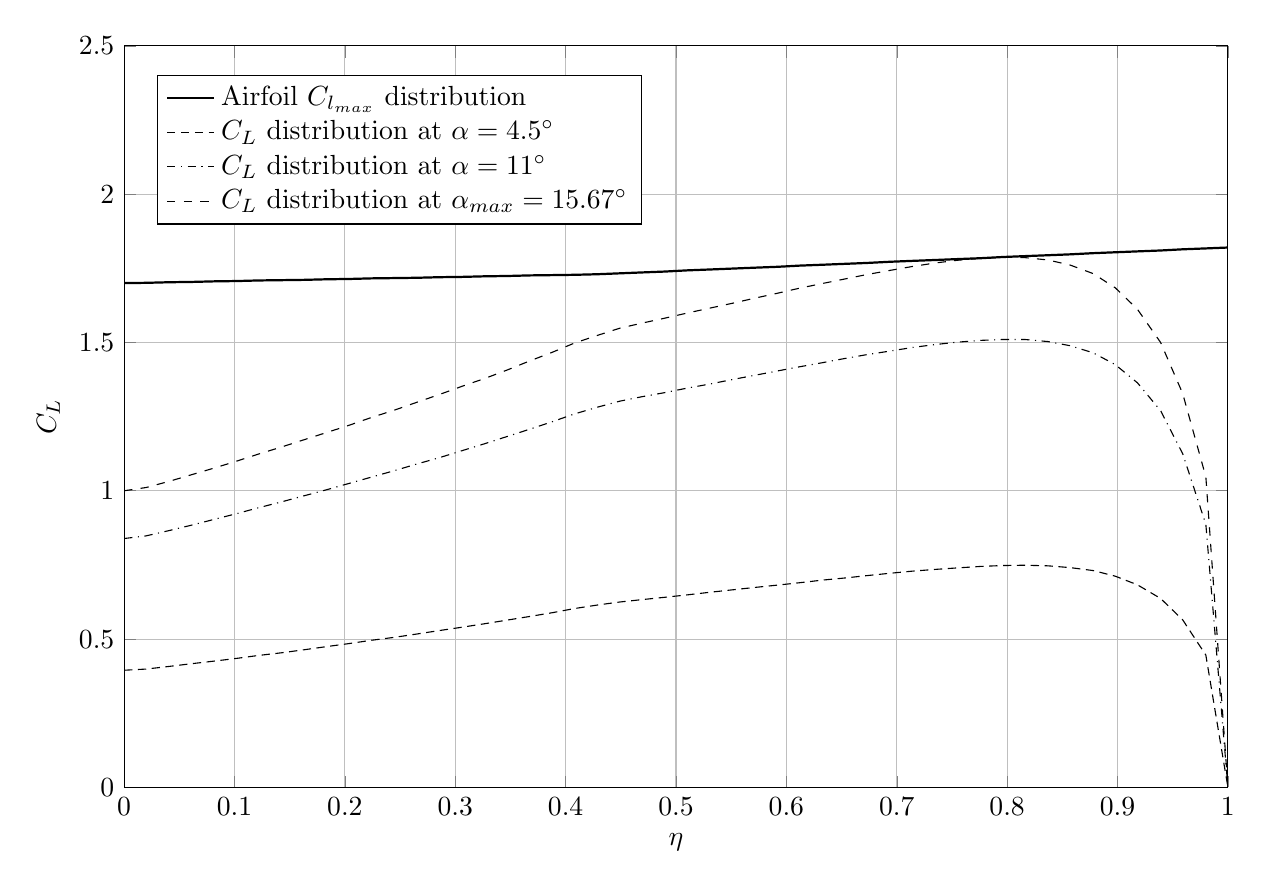 %Stall Path of Wing 

\begin{tikzpicture}
\begin{axis}[
width=15.6cm,
height=11cm,
scaled ticks=false, tick label style={/pgf/number format/fixed},
xmin=0,
xmax=1,
xlabel={$\eta$},
xmajorgrids,
ymin=0,
ymax=2.5,
ylabel={$C_L$ },
ymajorgrids,
legend style={at={(0.03,0.86)},anchor=west,draw=black,fill=white,legend cell align=left},
legend entries = {Airfoil $C_{l_{max}}$ distribution\\$C_L$ distribution at $\alpha = 4.5^{\circ}$\\$C_L$ distribution at $\alpha = 11^{\circ}$\\$C_L$ distribution at $\alpha_{max} = 15.67^{\circ}$\\}
]

\addplot [
color=black,
thick
]
table[row sep=crcr]{
0.0	1.7\\
0.02	1.701\\
0.041	1.703\\
0.061	1.704\\
0.082	1.706\\
0.102	1.707\\
0.122	1.709\\
0.143	1.71\\
0.163	1.711\\
0.184	1.713\\
0.204	1.714\\
0.224	1.716\\
0.245	1.717\\
0.265	1.718\\
0.286	1.72\\
0.306	1.721\\
0.327	1.723\\
0.347	1.724\\
0.367	1.726\\
0.388	1.727\\
0.408	1.728\\
0.429	1.73\\
0.449	1.733\\
0.469	1.736\\
0.49	1.739\\
0.51	1.743\\
0.531	1.746\\
0.551	1.749\\
0.571	1.752\\
0.592	1.755\\
0.612	1.759\\
0.633	1.762\\
0.653	1.765\\
0.673	1.768\\
0.694	1.772\\
0.714	1.775\\
0.735	1.778\\
0.755	1.781\\
0.776	1.784\\
0.796	1.788\\
0.816	1.791\\
0.837	1.794\\
0.857	1.797\\
0.878	1.801\\
0.898	1.804\\
0.918	1.807\\
0.939	1.81\\
0.959	1.814\\
0.98	1.817\\
1.0	1.82\\
};

\addplot [
color=black,
densely dashed
]
table[row sep=crcr]{
0.0	0.395\\
0.02	0.399\\
0.041	0.408\\
0.061	0.417\\
0.082	0.426\\
0.102	0.435\\
0.122	0.445\\
0.143	0.454\\
0.163	0.464\\
0.184	0.475\\
0.204	0.485\\
0.224	0.496\\
0.245	0.506\\
0.265	0.517\\
0.286	0.529\\
0.306	0.54\\
0.327	0.552\\
0.347	0.564\\
0.367	0.576\\
0.388	0.589\\
0.408	0.603\\
0.429	0.615\\
0.449	0.625\\
0.469	0.633\\
0.49	0.641\\
0.51	0.649\\
0.531	0.658\\
0.551	0.666\\
0.571	0.674\\
0.592	0.682\\
0.612	0.69\\
0.633	0.699\\
0.653	0.706\\
0.673	0.714\\
0.694	0.722\\
0.714	0.729\\
0.735	0.735\\
0.755	0.74\\
0.776	0.745\\
0.796	0.748\\
0.816	0.749\\
0.837	0.747\\
0.857	0.741\\
0.878	0.731\\
0.898	0.712\\
0.918	0.683\\
0.939	0.637\\
0.959	0.565\\
0.98	0.446\\
1.0	0.0\\
};

\addplot [
color=black,
dashdotted
]
table[row sep=crcr]{
0.0	0.839\\
0.02	0.848\\
0.041	0.866\\
0.061	0.884\\
0.082	0.904\\
0.102	0.923\\
0.122	0.943\\
0.143	0.963\\
0.163	0.983\\
0.184	1.004\\
0.204	1.025\\
0.224	1.046\\
0.245	1.068\\
0.265	1.09\\
0.286	1.112\\
0.306	1.135\\
0.327	1.159\\
0.347	1.183\\
0.367	1.207\\
0.388	1.233\\
0.408	1.259\\
0.429	1.282\\
0.449	1.302\\
0.469	1.317\\
0.49	1.331\\
0.51	1.346\\
0.531	1.36\\
0.551	1.375\\
0.571	1.389\\
0.592	1.404\\
0.612	1.418\\
0.633	1.432\\
0.653	1.446\\
0.673	1.459\\
0.694	1.471\\
0.714	1.483\\
0.735	1.493\\
0.755	1.501\\
0.776	1.507\\
0.796	1.51\\
0.816	1.51\\
0.837	1.503\\
0.857	1.489\\
0.878	1.465\\
0.898	1.425\\
0.918	1.364\\
0.939	1.27\\
0.959	1.125\\
0.98	0.887\\
1.0	0.0\\
};

\addplot [
color=black,
dashed
]
table[row sep=crcr]{
0.0	1.0\\
0.02	1.011\\
0.041	1.032\\
0.061	1.054\\
0.082	1.077\\
0.102	1.1\\
0.122	1.124\\
0.143	1.148\\
0.163	1.172\\
0.184	1.197\\
0.204	1.221\\
0.224	1.247\\
0.245	1.272\\
0.265	1.298\\
0.286	1.325\\
0.306	1.352\\
0.327	1.379\\
0.347	1.407\\
0.367	1.437\\
0.388	1.467\\
0.408	1.498\\
0.429	1.524\\
0.449	1.548\\
0.469	1.565\\
0.49	1.582\\
0.51	1.599\\
0.531	1.616\\
0.551	1.632\\
0.571	1.649\\
0.592	1.666\\
0.612	1.683\\
0.633	1.699\\
0.653	1.714\\
0.673	1.729\\
0.694	1.743\\
0.714	1.756\\
0.735	1.768\\
0.755	1.777\\
0.776	1.784\\
0.796	1.787\\
0.816	1.786\\
0.837	1.778\\
0.857	1.761\\
0.878	1.732\\
0.898	1.684\\
0.918	1.612\\
0.939	1.5\\
0.959	1.328\\
0.98	1.047\\
1.0	0.0\\
};
\end{axis}
\end{tikzpicture}%
